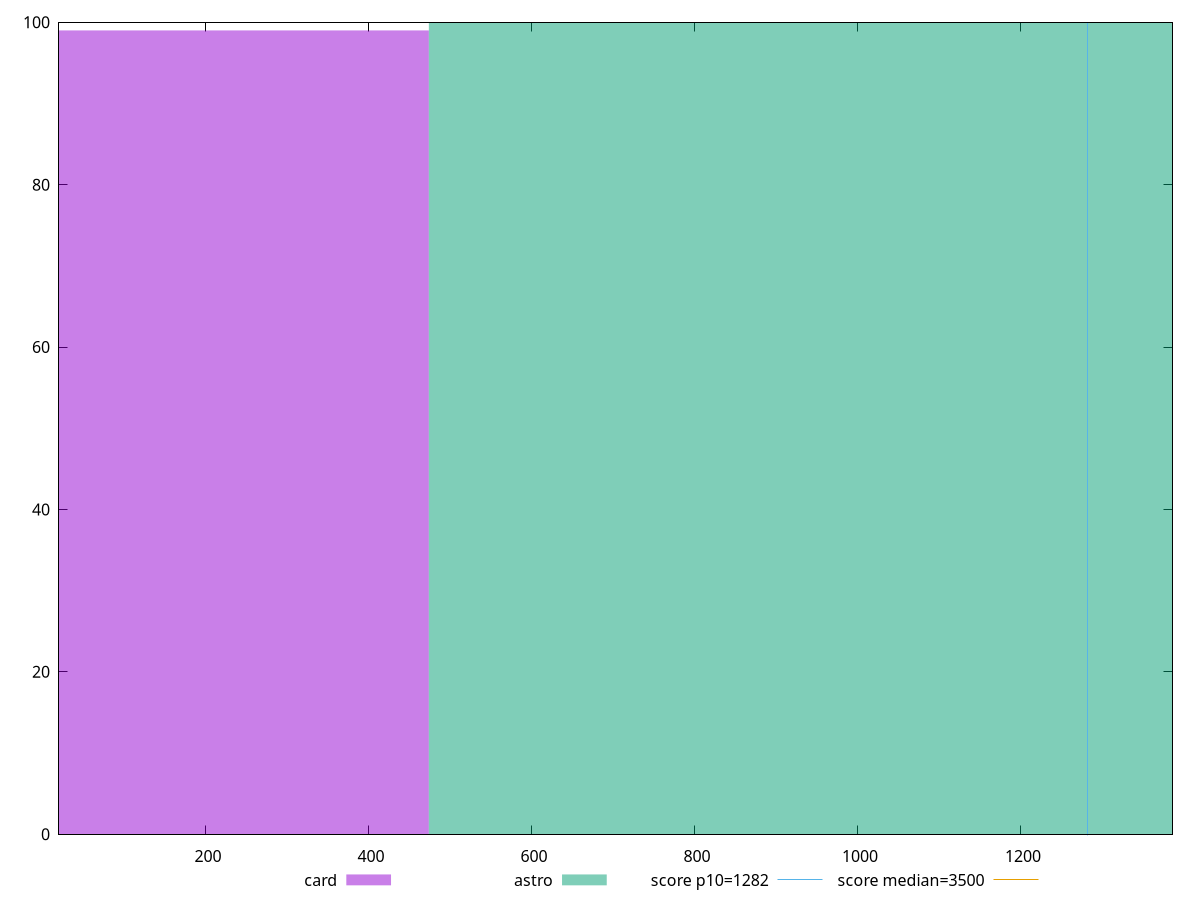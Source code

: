 reset

$card <<EOF
0 99
EOF

$astro <<EOF
947.0939446790189 100
EOF

set key outside below
set boxwidth 947.0939446790189
set xrange [19.804:1385.8840000000005]
set yrange [0:100]
set trange [0:100]
set style fill transparent solid 0.5 noborder

set parametric
set terminal svg size 640, 500 enhanced background rgb 'white'
set output "reports/report_00030_2021-02-24T20-42-31.540Z/bootup-time/comparison/histogram/2_vs_3.svg"

plot $card title "card" with boxes, \
     $astro title "astro" with boxes, \
     1282,t title "score p10=1282", \
     3500,t title "score median=3500"

reset
